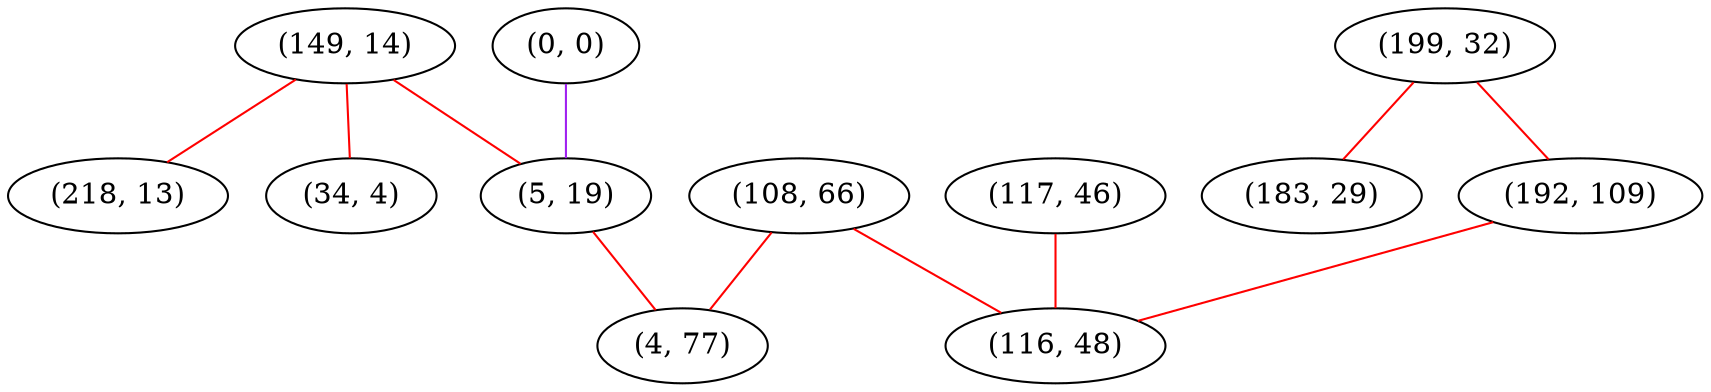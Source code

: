 graph "" {
"(149, 14)";
"(108, 66)";
"(0, 0)";
"(199, 32)";
"(117, 46)";
"(183, 29)";
"(192, 109)";
"(5, 19)";
"(4, 77)";
"(218, 13)";
"(34, 4)";
"(116, 48)";
"(149, 14)" -- "(218, 13)"  [color=red, key=0, weight=1];
"(149, 14)" -- "(34, 4)"  [color=red, key=0, weight=1];
"(149, 14)" -- "(5, 19)"  [color=red, key=0, weight=1];
"(108, 66)" -- "(4, 77)"  [color=red, key=0, weight=1];
"(108, 66)" -- "(116, 48)"  [color=red, key=0, weight=1];
"(0, 0)" -- "(5, 19)"  [color=purple, key=0, weight=4];
"(199, 32)" -- "(183, 29)"  [color=red, key=0, weight=1];
"(199, 32)" -- "(192, 109)"  [color=red, key=0, weight=1];
"(117, 46)" -- "(116, 48)"  [color=red, key=0, weight=1];
"(192, 109)" -- "(116, 48)"  [color=red, key=0, weight=1];
"(5, 19)" -- "(4, 77)"  [color=red, key=0, weight=1];
}
